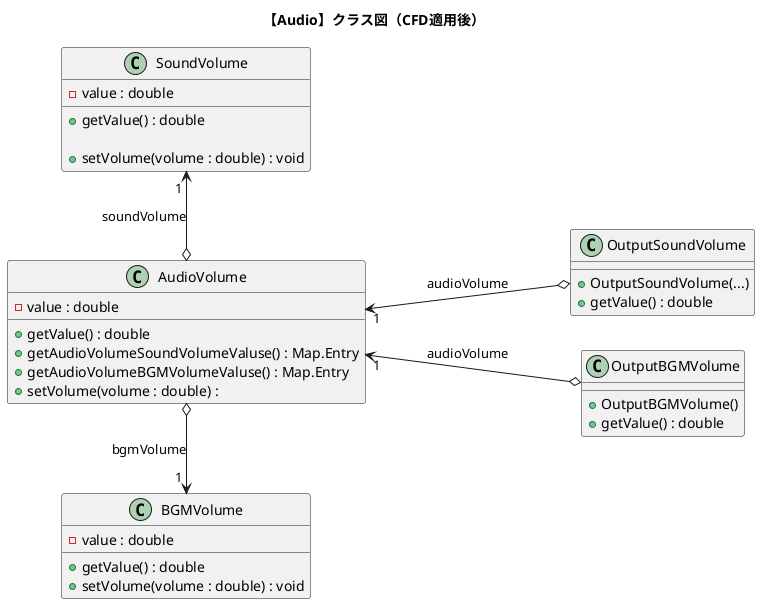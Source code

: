 @startuml audio_class_pull_CFD
title "【Audio】クラス図（CFD適用後）"
left to right direction

class AudioVolume{
    - value : double
    + getValue() : double
    + getAudioVolumeSoundVolumeValuse() : Map.Entry
    + getAudioVolumeBGMVolumeValuse() : Map.Entry
    + setVolume(volume : double) :
}

class SoundVolume{
    - value : double
    + getValue() : double

    + setVolume(volume : double) : void
}

class BGMVolume{
    - value : double
    + getValue() : double
    + setVolume(volume : double) : void
}

class OutputSoundVolume{
    + OutputSoundVolume(...)
    + getValue() : double
}

class OutputBGMVolume{
    + OutputBGMVolume()
    + getValue() : double
}

'---------------------------------------------------------
AudioVolume  o--r--> "1 "BGMVolume : \nbgmVolume    \n
AudioVolume  o--l--> "1 "SoundVolume : \nsoundVolume       \n

AudioVolume "1" <---o OutputSoundVolume : audioVolume
AudioVolume "1" <---o OutputBGMVolume : audioVolume

@enduml